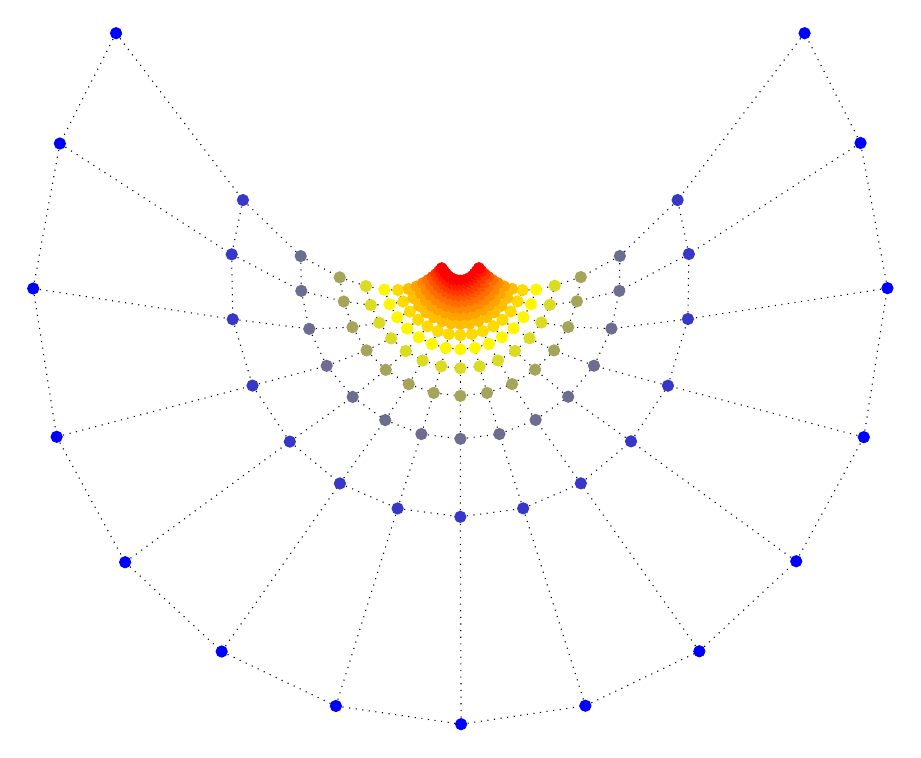 % This file was created by matlab2tikz v0.2.2.
% Copyright (c) 2008--2012, Nico Schlömer <nico.schloemer@gmail.com>
% All rights reserved.
% 
% The latest updates can be retrieved from
%   http://www.mathworks.com/matlabcentral/fileexchange/22022-matlab2tikz
% where you can also make suggestions and rate matlab2tikz.
% 
% 
% 
\begin{tikzpicture}

% Axis at [0.13 0.11 0.78 0.63]
\begin{axis}[%
view={0}{90},
width=5.167in,
height=3.455in,
scale only axis,
xmin=-5.93, xmax=5.93,
ymin=-4.619, ymax=3.311,
hide x axis,
hide y axis]
\addplot [
color=black,
dotted,
forget plot
]
coordinates{
 (-3.951,3.311)(-2.495,1.396) 
};
\addplot [
color=black,
dotted,
forget plot
]
coordinates{
 (-2.495,1.396)(-1.832,0.753) 
};
\addplot [
color=black,
dotted,
forget plot
]
coordinates{
 (-1.832,0.753)(-1.384,0.509) 
};
\addplot [
color=black,
dotted,
forget plot
]
coordinates{
 (-1.384,0.509)(-1.084,0.409) 
};
\addplot [
color=black,
dotted,
forget plot
]
coordinates{
 (-1.084,0.409)(-0.871,0.368) 
};
\addplot [
color=black,
dotted,
forget plot
]
coordinates{
 (-0.871,0.368)(-0.715,0.364) 
};
\addplot [
color=black,
dotted,
forget plot
]
coordinates{
 (-0.715,0.364)(-0.594,0.376) 
};
\addplot [
color=black,
dotted,
forget plot
]
coordinates{
 (-0.594,0.376)(-0.501,0.404) 
};
\addplot [
color=black,
dotted,
forget plot
]
coordinates{
 (-0.501,0.404)(-0.428,0.442) 
};
\addplot [
color=black,
dotted,
forget plot
]
coordinates{
 (-0.428,0.442)(-0.368,0.478) 
};
\addplot [
color=black,
dotted,
forget plot
]
coordinates{
 (-0.368,0.478)(-0.319,0.513) 
};
\addplot [
color=black,
dotted,
forget plot
]
coordinates{
 (-0.319,0.513)(-0.279,0.545) 
};
\addplot [
color=black,
dotted,
forget plot
]
coordinates{
 (-0.279,0.545)(-0.242,0.581) 
};
\addplot [
color=black,
dotted,
forget plot
]
coordinates{
 (-0.242,0.581)(-0.214,0.613) 
};
\addplot [
color=black,
dotted,
forget plot
]
coordinates{
 (-3.951,3.311)(-4.596,2.045) 
};
\addplot [
color=black,
dotted,
forget plot
]
coordinates{
 (-2.495,1.396)(-2.624,0.773) 
};
\addplot [
color=black,
dotted,
forget plot
]
coordinates{
 (-4.596,2.045)(-2.624,0.773) 
};
\addplot [
color=black,
dotted,
forget plot
]
coordinates{
 (-1.832,0.753)(-1.825,0.354) 
};
\addplot [
color=black,
dotted,
forget plot
]
coordinates{
 (-2.624,0.773)(-1.825,0.354) 
};
\addplot [
color=black,
dotted,
forget plot
]
coordinates{
 (-1.384,0.509)(-1.338,0.232) 
};
\addplot [
color=black,
dotted,
forget plot
]
coordinates{
 (-1.825,0.354)(-1.338,0.232) 
};
\addplot [
color=black,
dotted,
forget plot
]
coordinates{
 (-1.084,0.409)(-1.028,0.191) 
};
\addplot [
color=black,
dotted,
forget plot
]
coordinates{
 (-1.338,0.232)(-1.028,0.191) 
};
\addplot [
color=black,
dotted,
forget plot
]
coordinates{
 (-0.871,0.368)(-0.812,0.2) 
};
\addplot [
color=black,
dotted,
forget plot
]
coordinates{
 (-1.028,0.191)(-0.812,0.2) 
};
\addplot [
color=black,
dotted,
forget plot
]
coordinates{
 (-0.715,0.364)(-0.657,0.231) 
};
\addplot [
color=black,
dotted,
forget plot
]
coordinates{
 (-0.812,0.2)(-0.657,0.231) 
};
\addplot [
color=black,
dotted,
forget plot
]
coordinates{
 (-0.594,0.376)(-0.539,0.272) 
};
\addplot [
color=black,
dotted,
forget plot
]
coordinates{
 (-0.657,0.231)(-0.539,0.272) 
};
\addplot [
color=black,
dotted,
forget plot
]
coordinates{
 (-0.501,0.404)(-0.451,0.319) 
};
\addplot [
color=black,
dotted,
forget plot
]
coordinates{
 (-0.539,0.272)(-0.451,0.319) 
};
\addplot [
color=black,
dotted,
forget plot
]
coordinates{
 (-0.428,0.442)(-0.387,0.368) 
};
\addplot [
color=black,
dotted,
forget plot
]
coordinates{
 (-0.451,0.319)(-0.387,0.368) 
};
\addplot [
color=black,
dotted,
forget plot
]
coordinates{
 (-0.368,0.478)(-0.333,0.416) 
};
\addplot [
color=black,
dotted,
forget plot
]
coordinates{
 (-0.387,0.368)(-0.333,0.416) 
};
\addplot [
color=black,
dotted,
forget plot
]
coordinates{
 (-0.319,0.513)(-0.287,0.46) 
};
\addplot [
color=black,
dotted,
forget plot
]
coordinates{
 (-0.333,0.416)(-0.287,0.46) 
};
\addplot [
color=black,
dotted,
forget plot
]
coordinates{
 (-0.279,0.545)(-0.25,0.5) 
};
\addplot [
color=black,
dotted,
forget plot
]
coordinates{
 (-0.287,0.46)(-0.25,0.5) 
};
\addplot [
color=black,
dotted,
forget plot
]
coordinates{
 (-0.242,0.581)(-0.215,0.543) 
};
\addplot [
color=black,
dotted,
forget plot
]
coordinates{
 (-0.25,0.5)(-0.215,0.543) 
};
\addplot [
color=black,
dotted,
forget plot
]
coordinates{
 (-0.214,0.613)(-0.191,0.581) 
};
\addplot [
color=black,
dotted,
forget plot
]
coordinates{
 (-0.215,0.543)(-0.191,0.581) 
};
\addplot [
color=black,
dotted,
forget plot
]
coordinates{
 (-4.596,2.045)(-4.902,0.381) 
};
\addplot [
color=black,
dotted,
forget plot
]
coordinates{
 (-2.624,0.773)(-2.612,0.028) 
};
\addplot [
color=black,
dotted,
forget plot
]
coordinates{
 (-4.902,0.381)(-2.612,0.028) 
};
\addplot [
color=black,
dotted,
forget plot
]
coordinates{
 (-1.825,0.354)(-1.734,-0.082) 
};
\addplot [
color=black,
dotted,
forget plot
]
coordinates{
 (-2.612,0.028)(-1.734,-0.082) 
};
\addplot [
color=black,
dotted,
forget plot
]
coordinates{
 (-1.338,0.232)(-1.238,-0.063) 
};
\addplot [
color=black,
dotted,
forget plot
]
coordinates{
 (-1.734,-0.082)(-1.238,-0.063) 
};
\addplot [
color=black,
dotted,
forget plot
]
coordinates{
 (-1.028,0.191)(-0.93,-0.012) 
};
\addplot [
color=black,
dotted,
forget plot
]
coordinates{
 (-1.238,-0.063)(-0.93,-0.012) 
};
\addplot [
color=black,
dotted,
forget plot
]
coordinates{
 (-0.812,0.2)(-0.724,0.051) 
};
\addplot [
color=black,
dotted,
forget plot
]
coordinates{
 (-0.93,-0.012)(-0.724,0.051) 
};
\addplot [
color=black,
dotted,
forget plot
]
coordinates{
 (-0.657,0.231)(-0.579,0.116) 
};
\addplot [
color=black,
dotted,
forget plot
]
coordinates{
 (-0.724,0.051)(-0.579,0.116) 
};
\addplot [
color=black,
dotted,
forget plot
]
coordinates{
 (-0.539,0.272)(-0.471,0.182) 
};
\addplot [
color=black,
dotted,
forget plot
]
coordinates{
 (-0.579,0.116)(-0.471,0.182) 
};
\addplot [
color=black,
dotted,
forget plot
]
coordinates{
 (-0.451,0.319)(-0.393,0.245) 
};
\addplot [
color=black,
dotted,
forget plot
]
coordinates{
 (-0.471,0.182)(-0.393,0.245) 
};
\addplot [
color=black,
dotted,
forget plot
]
coordinates{
 (-0.387,0.368)(-0.337,0.305) 
};
\addplot [
color=black,
dotted,
forget plot
]
coordinates{
 (-0.393,0.245)(-0.337,0.305) 
};
\addplot [
color=black,
dotted,
forget plot
]
coordinates{
 (-0.333,0.416)(-0.288,0.361) 
};
\addplot [
color=black,
dotted,
forget plot
]
coordinates{
 (-0.337,0.305)(-0.288,0.361) 
};
\addplot [
color=black,
dotted,
forget plot
]
coordinates{
 (-0.287,0.46)(-0.248,0.414) 
};
\addplot [
color=black,
dotted,
forget plot
]
coordinates{
 (-0.288,0.361)(-0.248,0.414) 
};
\addplot [
color=black,
dotted,
forget plot
]
coordinates{
 (-0.25,0.5)(-0.218,0.458) 
};
\addplot [
color=black,
dotted,
forget plot
]
coordinates{
 (-0.248,0.414)(-0.218,0.458) 
};
\addplot [
color=black,
dotted,
forget plot
]
coordinates{
 (-0.215,0.543)(-0.188,0.507) 
};
\addplot [
color=black,
dotted,
forget plot
]
coordinates{
 (-0.218,0.458)(-0.188,0.507) 
};
\addplot [
color=black,
dotted,
forget plot
]
coordinates{
 (-0.191,0.581)(-0.167,0.55) 
};
\addplot [
color=black,
dotted,
forget plot
]
coordinates{
 (-0.188,0.507)(-0.167,0.55) 
};
\addplot [
color=black,
dotted,
forget plot
]
coordinates{
 (-4.902,0.381)(-4.633,-1.321) 
};
\addplot [
color=black,
dotted,
forget plot
]
coordinates{
 (-2.612,0.028)(-2.385,-0.733) 
};
\addplot [
color=black,
dotted,
forget plot
]
coordinates{
 (-4.633,-1.321)(-2.385,-0.733) 
};
\addplot [
color=black,
dotted,
forget plot
]
coordinates{
 (-1.734,-0.082)(-1.534,-0.506) 
};
\addplot [
color=black,
dotted,
forget plot
]
coordinates{
 (-2.385,-0.733)(-1.534,-0.506) 
};
\addplot [
color=black,
dotted,
forget plot
]
coordinates{
 (-1.238,-0.063)(-1.076,-0.329) 
};
\addplot [
color=black,
dotted,
forget plot
]
coordinates{
 (-1.534,-0.506)(-1.076,-0.329) 
};
\addplot [
color=black,
dotted,
forget plot
]
coordinates{
 (-0.93,-0.012)(-0.794,-0.191) 
};
\addplot [
color=black,
dotted,
forget plot
]
coordinates{
 (-1.076,-0.329)(-0.794,-0.191) 
};
\addplot [
color=black,
dotted,
forget plot
]
coordinates{
 (-0.724,0.051)(-0.611,-0.078) 
};
\addplot [
color=black,
dotted,
forget plot
]
coordinates{
 (-0.794,-0.191)(-0.611,-0.078) 
};
\addplot [
color=black,
dotted,
forget plot
]
coordinates{
 (-0.579,0.116)(-0.484,0.023) 
};
\addplot [
color=black,
dotted,
forget plot
]
coordinates{
 (-0.611,-0.078)(-0.484,0.023) 
};
\addplot [
color=black,
dotted,
forget plot
]
coordinates{
 (-0.471,0.182)(-0.392,0.109) 
};
\addplot [
color=black,
dotted,
forget plot
]
coordinates{
 (-0.484,0.023)(-0.392,0.109) 
};
\addplot [
color=black,
dotted,
forget plot
]
coordinates{
 (-0.393,0.245)(-0.326,0.185) 
};
\addplot [
color=black,
dotted,
forget plot
]
coordinates{
 (-0.392,0.109)(-0.326,0.185) 
};
\addplot [
color=black,
dotted,
forget plot
]
coordinates{
 (-0.337,0.305)(-0.277,0.252) 
};
\addplot [
color=black,
dotted,
forget plot
]
coordinates{
 (-0.326,0.185)(-0.277,0.252) 
};
\addplot [
color=black,
dotted,
forget plot
]
coordinates{
 (-0.288,0.361)(-0.239,0.314) 
};
\addplot [
color=black,
dotted,
forget plot
]
coordinates{
 (-0.277,0.252)(-0.239,0.314) 
};
\addplot [
color=black,
dotted,
forget plot
]
coordinates{
 (-0.248,0.414)(-0.207,0.373) 
};
\addplot [
color=black,
dotted,
forget plot
]
coordinates{
 (-0.239,0.314)(-0.207,0.373) 
};
\addplot [
color=black,
dotted,
forget plot
]
coordinates{
 (-0.218,0.458)(-0.181,0.421) 
};
\addplot [
color=black,
dotted,
forget plot
]
coordinates{
 (-0.207,0.373)(-0.181,0.421) 
};
\addplot [
color=black,
dotted,
forget plot
]
coordinates{
 (-0.188,0.507)(-0.157,0.477) 
};
\addplot [
color=black,
dotted,
forget plot
]
coordinates{
 (-0.181,0.421)(-0.157,0.477) 
};
\addplot [
color=black,
dotted,
forget plot
]
coordinates{
 (-0.167,0.55)(-0.139,0.522) 
};
\addplot [
color=black,
dotted,
forget plot
]
coordinates{
 (-0.157,0.477)(-0.139,0.522) 
};
\addplot [
color=black,
dotted,
forget plot
]
coordinates{
 (-4.633,-1.321)(-3.847,-2.76) 
};
\addplot [
color=black,
dotted,
forget plot
]
coordinates{
 (-2.385,-0.733)(-1.957,-1.376) 
};
\addplot [
color=black,
dotted,
forget plot
]
coordinates{
 (-3.847,-2.76)(-1.957,-1.376) 
};
\addplot [
color=black,
dotted,
forget plot
]
coordinates{
 (-1.534,-0.506)(-1.236,-0.863) 
};
\addplot [
color=black,
dotted,
forget plot
]
coordinates{
 (-1.957,-1.376)(-1.236,-0.863) 
};
\addplot [
color=black,
dotted,
forget plot
]
coordinates{
 (-1.076,-0.329)(-0.856,-0.552) 
};
\addplot [
color=black,
dotted,
forget plot
]
coordinates{
 (-1.236,-0.863)(-0.856,-0.552) 
};
\addplot [
color=black,
dotted,
forget plot
]
coordinates{
 (-0.794,-0.191)(-0.626,-0.337) 
};
\addplot [
color=black,
dotted,
forget plot
]
coordinates{
 (-0.856,-0.552)(-0.626,-0.337) 
};
\addplot [
color=black,
dotted,
forget plot
]
coordinates{
 (-0.611,-0.078)(-0.477,-0.179) 
};
\addplot [
color=black,
dotted,
forget plot
]
coordinates{
 (-0.626,-0.337)(-0.477,-0.179) 
};
\addplot [
color=black,
dotted,
forget plot
]
coordinates{
 (-0.484,0.023)(-0.376,-0.053) 
};
\addplot [
color=black,
dotted,
forget plot
]
coordinates{
 (-0.477,-0.179)(-0.376,-0.053) 
};
\addplot [
color=black,
dotted,
forget plot
]
coordinates{
 (-0.392,0.109)(-0.303,0.052) 
};
\addplot [
color=black,
dotted,
forget plot
]
coordinates{
 (-0.376,-0.053)(-0.303,0.052) 
};
\addplot [
color=black,
dotted,
forget plot
]
coordinates{
 (-0.326,0.185)(-0.252,0.137) 
};
\addplot [
color=black,
dotted,
forget plot
]
coordinates{
 (-0.303,0.052)(-0.252,0.137) 
};
\addplot [
color=black,
dotted,
forget plot
]
coordinates{
 (-0.277,0.252)(-0.214,0.21) 
};
\addplot [
color=black,
dotted,
forget plot
]
coordinates{
 (-0.252,0.137)(-0.214,0.21) 
};
\addplot [
color=black,
dotted,
forget plot
]
coordinates{
 (-0.239,0.314)(-0.184,0.278) 
};
\addplot [
color=black,
dotted,
forget plot
]
coordinates{
 (-0.214,0.21)(-0.184,0.278) 
};
\addplot [
color=black,
dotted,
forget plot
]
coordinates{
 (-0.207,0.373)(-0.16,0.34) 
};
\addplot [
color=black,
dotted,
forget plot
]
coordinates{
 (-0.184,0.278)(-0.16,0.34) 
};
\addplot [
color=black,
dotted,
forget plot
]
coordinates{
 (-0.181,0.421)(-0.14,0.392) 
};
\addplot [
color=black,
dotted,
forget plot
]
coordinates{
 (-0.16,0.34)(-0.14,0.392) 
};
\addplot [
color=black,
dotted,
forget plot
]
coordinates{
 (-0.157,0.477)(-0.122,0.45) 
};
\addplot [
color=black,
dotted,
forget plot
]
coordinates{
 (-0.14,0.392)(-0.122,0.45) 
};
\addplot [
color=black,
dotted,
forget plot
]
coordinates{
 (-0.139,0.522)(-0.108,0.5) 
};
\addplot [
color=black,
dotted,
forget plot
]
coordinates{
 (-0.122,0.45)(-0.108,0.5) 
};
\addplot [
color=black,
dotted,
forget plot
]
coordinates{
 (-3.847,-2.76)(-2.739,-3.785) 
};
\addplot [
color=black,
dotted,
forget plot
]
coordinates{
 (-1.957,-1.376)(-1.382,-1.856) 
};
\addplot [
color=black,
dotted,
forget plot
]
coordinates{
 (-2.739,-3.785)(-1.382,-1.856) 
};
\addplot [
color=black,
dotted,
forget plot
]
coordinates{
 (-1.236,-0.863)(-0.862,-1.129) 
};
\addplot [
color=black,
dotted,
forget plot
]
coordinates{
 (-1.382,-1.856)(-0.862,-1.129) 
};
\addplot [
color=black,
dotted,
forget plot
]
coordinates{
 (-0.856,-0.552)(-0.592,-0.717) 
};
\addplot [
color=black,
dotted,
forget plot
]
coordinates{
 (-0.862,-1.129)(-0.592,-0.717) 
};
\addplot [
color=black,
dotted,
forget plot
]
coordinates{
 (-0.626,-0.337)(-0.433,-0.446) 
};
\addplot [
color=black,
dotted,
forget plot
]
coordinates{
 (-0.592,-0.717)(-0.433,-0.446) 
};
\addplot [
color=black,
dotted,
forget plot
]
coordinates{
 (-0.477,-0.179)(-0.327,-0.255) 
};
\addplot [
color=black,
dotted,
forget plot
]
coordinates{
 (-0.433,-0.446)(-0.327,-0.255) 
};
\addplot [
color=black,
dotted,
forget plot
]
coordinates{
 (-0.376,-0.053)(-0.257,-0.108) 
};
\addplot [
color=black,
dotted,
forget plot
]
coordinates{
 (-0.327,-0.255)(-0.257,-0.108) 
};
\addplot [
color=black,
dotted,
forget plot
]
coordinates{
 (-0.303,0.052)(-0.207,0.008) 
};
\addplot [
color=black,
dotted,
forget plot
]
coordinates{
 (-0.257,-0.108)(-0.207,0.008) 
};
\addplot [
color=black,
dotted,
forget plot
]
coordinates{
 (-0.252,0.137)(-0.172,0.103) 
};
\addplot [
color=black,
dotted,
forget plot
]
coordinates{
 (-0.207,0.008)(-0.172,0.103) 
};
\addplot [
color=black,
dotted,
forget plot
]
coordinates{
 (-0.214,0.21)(-0.147,0.18) 
};
\addplot [
color=black,
dotted,
forget plot
]
coordinates{
 (-0.172,0.103)(-0.147,0.18) 
};
\addplot [
color=black,
dotted,
forget plot
]
coordinates{
 (-0.184,0.278)(-0.125,0.252) 
};
\addplot [
color=black,
dotted,
forget plot
]
coordinates{
 (-0.147,0.18)(-0.125,0.252) 
};
\addplot [
color=black,
dotted,
forget plot
]
coordinates{
 (-0.16,0.34)(-0.11,0.316) 
};
\addplot [
color=black,
dotted,
forget plot
]
coordinates{
 (-0.125,0.252)(-0.11,0.316) 
};
\addplot [
color=black,
dotted,
forget plot
]
coordinates{
 (-0.14,0.392)(-0.096,0.371) 
};
\addplot [
color=black,
dotted,
forget plot
]
coordinates{
 (-0.11,0.316)(-0.096,0.371) 
};
\addplot [
color=black,
dotted,
forget plot
]
coordinates{
 (-0.122,0.45)(-0.084,0.431) 
};
\addplot [
color=black,
dotted,
forget plot
]
coordinates{
 (-0.096,0.371)(-0.084,0.431) 
};
\addplot [
color=black,
dotted,
forget plot
]
coordinates{
 (-0.108,0.5)(-0.073,0.483) 
};
\addplot [
color=black,
dotted,
forget plot
]
coordinates{
 (-0.084,0.431)(-0.073,0.483) 
};
\addplot [
color=black,
dotted,
forget plot
]
coordinates{
 (-2.739,-3.785)(-1.428,-4.41) 
};
\addplot [
color=black,
dotted,
forget plot
]
coordinates{
 (-1.382,-1.856)(-0.72,-2.143) 
};
\addplot [
color=black,
dotted,
forget plot
]
coordinates{
 (-1.428,-4.41)(-0.72,-2.143) 
};
\addplot [
color=black,
dotted,
forget plot
]
coordinates{
 (-0.862,-1.129)(-0.447,-1.289) 
};
\addplot [
color=black,
dotted,
forget plot
]
coordinates{
 (-0.72,-2.143)(-0.447,-1.289) 
};
\addplot [
color=black,
dotted,
forget plot
]
coordinates{
 (-0.592,-0.717)(-0.305,-0.817) 
};
\addplot [
color=black,
dotted,
forget plot
]
coordinates{
 (-0.447,-1.289)(-0.305,-0.817) 
};
\addplot [
color=black,
dotted,
forget plot
]
coordinates{
 (-0.433,-0.446)(-0.22,-0.512) 
};
\addplot [
color=black,
dotted,
forget plot
]
coordinates{
 (-0.305,-0.817)(-0.22,-0.512) 
};
\addplot [
color=black,
dotted,
forget plot
]
coordinates{
 (-0.327,-0.255)(-0.167,-0.301) 
};
\addplot [
color=black,
dotted,
forget plot
]
coordinates{
 (-0.22,-0.512)(-0.167,-0.301) 
};
\addplot [
color=black,
dotted,
forget plot
]
coordinates{
 (-0.257,-0.108)(-0.132,-0.142) 
};
\addplot [
color=black,
dotted,
forget plot
]
coordinates{
 (-0.167,-0.301)(-0.132,-0.142) 
};
\addplot [
color=black,
dotted,
forget plot
]
coordinates{
 (-0.207,0.008)(-0.105,-0.018) 
};
\addplot [
color=black,
dotted,
forget plot
]
coordinates{
 (-0.132,-0.142)(-0.105,-0.018) 
};
\addplot [
color=black,
dotted,
forget plot
]
coordinates{
 (-0.172,0.103)(-0.087,0.081) 
};
\addplot [
color=black,
dotted,
forget plot
]
coordinates{
 (-0.105,-0.018)(-0.087,0.081) 
};
\addplot [
color=black,
dotted,
forget plot
]
coordinates{
 (-0.147,0.18)(-0.075,0.162) 
};
\addplot [
color=black,
dotted,
forget plot
]
coordinates{
 (-0.087,0.081)(-0.075,0.162) 
};
\addplot [
color=black,
dotted,
forget plot
]
coordinates{
 (-0.125,0.252)(-0.064,0.237) 
};
\addplot [
color=black,
dotted,
forget plot
]
coordinates{
 (-0.075,0.162)(-0.064,0.237) 
};
\addplot [
color=black,
dotted,
forget plot
]
coordinates{
 (-0.11,0.316)(-0.055,0.302) 
};
\addplot [
color=black,
dotted,
forget plot
]
coordinates{
 (-0.064,0.237)(-0.055,0.302) 
};
\addplot [
color=black,
dotted,
forget plot
]
coordinates{
 (-0.096,0.371)(-0.048,0.358) 
};
\addplot [
color=black,
dotted,
forget plot
]
coordinates{
 (-0.055,0.302)(-0.048,0.358) 
};
\addplot [
color=black,
dotted,
forget plot
]
coordinates{
 (-0.084,0.431)(-0.043,0.419) 
};
\addplot [
color=black,
dotted,
forget plot
]
coordinates{
 (-0.048,0.358)(-0.043,0.419) 
};
\addplot [
color=black,
dotted,
forget plot
]
coordinates{
 (-0.073,0.483)(-0.039,0.474) 
};
\addplot [
color=black,
dotted,
forget plot
]
coordinates{
 (-0.043,0.419)(-0.039,0.474) 
};
\addplot [
color=black,
dotted,
forget plot
]
coordinates{
 (-1.428,-4.41)(0.009,-4.619) 
};
\addplot [
color=black,
dotted,
forget plot
]
coordinates{
 (-0.72,-2.143)(0.0,-2.239) 
};
\addplot [
color=black,
dotted,
forget plot
]
coordinates{
 (0.009,-4.619)(0.0,-2.239) 
};
\addplot [
color=black,
dotted,
forget plot
]
coordinates{
 (-0.447,-1.289)(0.001,-1.344) 
};
\addplot [
color=black,
dotted,
forget plot
]
coordinates{
 (0.0,-2.239)(0.001,-1.344) 
};
\addplot [
color=black,
dotted,
forget plot
]
coordinates{
 (-0.305,-0.817)(0.0,-0.851) 
};
\addplot [
color=black,
dotted,
forget plot
]
coordinates{
 (0.001,-1.344)(0.0,-0.851) 
};
\addplot [
color=black,
dotted,
forget plot
]
coordinates{
 (-0.22,-0.512)(0.0,-0.534) 
};
\addplot [
color=black,
dotted,
forget plot
]
coordinates{
 (0.0,-0.851)(0.0,-0.534) 
};
\addplot [
color=black,
dotted,
forget plot
]
coordinates{
 (-0.167,-0.301)(-0.0,-0.317) 
};
\addplot [
color=black,
dotted,
forget plot
]
coordinates{
 (0.0,-0.534)(-0.0,-0.317) 
};
\addplot [
color=black,
dotted,
forget plot
]
coordinates{
 (-0.132,-0.142)(6.963e-05,-0.154) 
};
\addplot [
color=black,
dotted,
forget plot
]
coordinates{
 (-0.0,-0.317)(6.963e-05,-0.154) 
};
\addplot [
color=black,
dotted,
forget plot
]
coordinates{
 (-0.105,-0.018)(-1.193e-05,-0.026) 
};
\addplot [
color=black,
dotted,
forget plot
]
coordinates{
 (6.963e-05,-0.154)(-1.193e-05,-0.026) 
};
\addplot [
color=black,
dotted,
forget plot
]
coordinates{
 (-0.087,0.081)(6.655e-05,0.075) 
};
\addplot [
color=black,
dotted,
forget plot
]
coordinates{
 (-1.193e-05,-0.026)(6.655e-05,0.075) 
};
\addplot [
color=black,
dotted,
forget plot
]
coordinates{
 (-0.075,0.162)(4.357e-05,0.156) 
};
\addplot [
color=black,
dotted,
forget plot
]
coordinates{
 (6.655e-05,0.075)(4.357e-05,0.156) 
};
\addplot [
color=black,
dotted,
forget plot
]
coordinates{
 (-0.064,0.237)(-0.0,0.231) 
};
\addplot [
color=black,
dotted,
forget plot
]
coordinates{
 (4.357e-05,0.156)(-0.0,0.231) 
};
\addplot [
color=black,
dotted,
forget plot
]
coordinates{
 (-0.055,0.302)(-0.0,0.297) 
};
\addplot [
color=black,
dotted,
forget plot
]
coordinates{
 (-0.0,0.231)(-0.0,0.297) 
};
\addplot [
color=black,
dotted,
forget plot
]
coordinates{
 (-0.048,0.358)(-0.0,0.354) 
};
\addplot [
color=black,
dotted,
forget plot
]
coordinates{
 (-0.0,0.297)(-0.0,0.354) 
};
\addplot [
color=black,
dotted,
forget plot
]
coordinates{
 (-0.043,0.419)(-0.0,0.415) 
};
\addplot [
color=black,
dotted,
forget plot
]
coordinates{
 (-0.0,0.354)(-0.0,0.415) 
};
\addplot [
color=black,
dotted,
forget plot
]
coordinates{
 (-0.039,0.474)(-0.001,0.471) 
};
\addplot [
color=black,
dotted,
forget plot
]
coordinates{
 (-0.0,0.415)(-0.001,0.471) 
};
\addplot [
color=black,
dotted,
forget plot
]
coordinates{
 (0.009,-4.619)(1.435,-4.407) 
};
\addplot [
color=black,
dotted,
forget plot
]
coordinates{
 (0.0,-2.239)(0.721,-2.142) 
};
\addplot [
color=black,
dotted,
forget plot
]
coordinates{
 (1.435,-4.407)(0.721,-2.142) 
};
\addplot [
color=black,
dotted,
forget plot
]
coordinates{
 (0.001,-1.344)(0.448,-1.289) 
};
\addplot [
color=black,
dotted,
forget plot
]
coordinates{
 (0.721,-2.142)(0.448,-1.289) 
};
\addplot [
color=black,
dotted,
forget plot
]
coordinates{
 (0.0,-0.851)(0.307,-0.817) 
};
\addplot [
color=black,
dotted,
forget plot
]
coordinates{
 (0.448,-1.289)(0.307,-0.817) 
};
\addplot [
color=black,
dotted,
forget plot
]
coordinates{
 (0.0,-0.534)(0.22,-0.512) 
};
\addplot [
color=black,
dotted,
forget plot
]
coordinates{
 (0.307,-0.817)(0.22,-0.512) 
};
\addplot [
color=black,
dotted,
forget plot
]
coordinates{
 (-0.0,-0.317)(0.167,-0.3) 
};
\addplot [
color=black,
dotted,
forget plot
]
coordinates{
 (0.22,-0.512)(0.167,-0.3) 
};
\addplot [
color=black,
dotted,
forget plot
]
coordinates{
 (6.963e-05,-0.154)(0.132,-0.142) 
};
\addplot [
color=black,
dotted,
forget plot
]
coordinates{
 (0.167,-0.3)(0.132,-0.142) 
};
\addplot [
color=black,
dotted,
forget plot
]
coordinates{
 (-1.193e-05,-0.026)(0.105,-0.018) 
};
\addplot [
color=black,
dotted,
forget plot
]
coordinates{
 (0.132,-0.142)(0.105,-0.018) 
};
\addplot [
color=black,
dotted,
forget plot
]
coordinates{
 (6.655e-05,0.075)(0.089,0.081) 
};
\addplot [
color=black,
dotted,
forget plot
]
coordinates{
 (0.105,-0.018)(0.089,0.081) 
};
\addplot [
color=black,
dotted,
forget plot
]
coordinates{
 (4.357e-05,0.156)(0.075,0.162) 
};
\addplot [
color=black,
dotted,
forget plot
]
coordinates{
 (0.089,0.081)(0.075,0.162) 
};
\addplot [
color=black,
dotted,
forget plot
]
coordinates{
 (-0.0,0.231)(0.064,0.237) 
};
\addplot [
color=black,
dotted,
forget plot
]
coordinates{
 (0.075,0.162)(0.064,0.237) 
};
\addplot [
color=black,
dotted,
forget plot
]
coordinates{
 (-0.0,0.297)(0.055,0.302) 
};
\addplot [
color=black,
dotted,
forget plot
]
coordinates{
 (0.064,0.237)(0.055,0.302) 
};
\addplot [
color=black,
dotted,
forget plot
]
coordinates{
 (-0.0,0.354)(0.047,0.358) 
};
\addplot [
color=black,
dotted,
forget plot
]
coordinates{
 (0.055,0.302)(0.047,0.358) 
};
\addplot [
color=black,
dotted,
forget plot
]
coordinates{
 (-0.0,0.415)(0.042,0.419) 
};
\addplot [
color=black,
dotted,
forget plot
]
coordinates{
 (0.047,0.358)(0.042,0.419) 
};
\addplot [
color=black,
dotted,
forget plot
]
coordinates{
 (-0.001,0.471)(0.038,0.474) 
};
\addplot [
color=black,
dotted,
forget plot
]
coordinates{
 (0.042,0.419)(0.038,0.474) 
};
\addplot [
color=black,
dotted,
forget plot
]
coordinates{
 (1.435,-4.407)(2.743,-3.782) 
};
\addplot [
color=black,
dotted,
forget plot
]
coordinates{
 (0.721,-2.142)(1.383,-1.855) 
};
\addplot [
color=black,
dotted,
forget plot
]
coordinates{
 (2.743,-3.782)(1.383,-1.855) 
};
\addplot [
color=black,
dotted,
forget plot
]
coordinates{
 (0.448,-1.289)(0.864,-1.127) 
};
\addplot [
color=black,
dotted,
forget plot
]
coordinates{
 (1.383,-1.855)(0.864,-1.127) 
};
\addplot [
color=black,
dotted,
forget plot
]
coordinates{
 (0.307,-0.817)(0.594,-0.716) 
};
\addplot [
color=black,
dotted,
forget plot
]
coordinates{
 (0.864,-1.127)(0.594,-0.716) 
};
\addplot [
color=black,
dotted,
forget plot
]
coordinates{
 (0.22,-0.512)(0.433,-0.445) 
};
\addplot [
color=black,
dotted,
forget plot
]
coordinates{
 (0.594,-0.716)(0.433,-0.445) 
};
\addplot [
color=black,
dotted,
forget plot
]
coordinates{
 (0.167,-0.3)(0.327,-0.255) 
};
\addplot [
color=black,
dotted,
forget plot
]
coordinates{
 (0.433,-0.445)(0.327,-0.255) 
};
\addplot [
color=black,
dotted,
forget plot
]
coordinates{
 (0.132,-0.142)(0.257,-0.108) 
};
\addplot [
color=black,
dotted,
forget plot
]
coordinates{
 (0.327,-0.255)(0.257,-0.108) 
};
\addplot [
color=black,
dotted,
forget plot
]
coordinates{
 (0.105,-0.018)(0.208,0.009) 
};
\addplot [
color=black,
dotted,
forget plot
]
coordinates{
 (0.257,-0.108)(0.208,0.009) 
};
\addplot [
color=black,
dotted,
forget plot
]
coordinates{
 (0.089,0.081)(0.172,0.103) 
};
\addplot [
color=black,
dotted,
forget plot
]
coordinates{
 (0.208,0.009)(0.172,0.103) 
};
\addplot [
color=black,
dotted,
forget plot
]
coordinates{
 (0.075,0.162)(0.146,0.18) 
};
\addplot [
color=black,
dotted,
forget plot
]
coordinates{
 (0.172,0.103)(0.146,0.18) 
};
\addplot [
color=black,
dotted,
forget plot
]
coordinates{
 (0.064,0.237)(0.125,0.252) 
};
\addplot [
color=black,
dotted,
forget plot
]
coordinates{
 (0.146,0.18)(0.125,0.252) 
};
\addplot [
color=black,
dotted,
forget plot
]
coordinates{
 (0.055,0.302)(0.109,0.317) 
};
\addplot [
color=black,
dotted,
forget plot
]
coordinates{
 (0.125,0.252)(0.109,0.317) 
};
\addplot [
color=black,
dotted,
forget plot
]
coordinates{
 (0.047,0.358)(0.095,0.371) 
};
\addplot [
color=black,
dotted,
forget plot
]
coordinates{
 (0.109,0.317)(0.095,0.371) 
};
\addplot [
color=black,
dotted,
forget plot
]
coordinates{
 (0.042,0.419)(0.083,0.431) 
};
\addplot [
color=black,
dotted,
forget plot
]
coordinates{
 (0.095,0.371)(0.083,0.431) 
};
\addplot [
color=black,
dotted,
forget plot
]
coordinates{
 (0.038,0.474)(0.072,0.483) 
};
\addplot [
color=black,
dotted,
forget plot
]
coordinates{
 (0.083,0.431)(0.072,0.483) 
};
\addplot [
color=black,
dotted,
forget plot
]
coordinates{
 (2.743,-3.782)(3.855,-2.749) 
};
\addplot [
color=black,
dotted,
forget plot
]
coordinates{
 (1.383,-1.855)(1.959,-1.373) 
};
\addplot [
color=black,
dotted,
forget plot
]
coordinates{
 (3.855,-2.749)(1.959,-1.373) 
};
\addplot [
color=black,
dotted,
forget plot
]
coordinates{
 (0.864,-1.127)(1.238,-0.861) 
};
\addplot [
color=black,
dotted,
forget plot
]
coordinates{
 (1.959,-1.373)(1.238,-0.861) 
};
\addplot [
color=black,
dotted,
forget plot
]
coordinates{
 (0.594,-0.716)(0.858,-0.55) 
};
\addplot [
color=black,
dotted,
forget plot
]
coordinates{
 (1.238,-0.861)(0.858,-0.55) 
};
\addplot [
color=black,
dotted,
forget plot
]
coordinates{
 (0.433,-0.445)(0.627,-0.336) 
};
\addplot [
color=black,
dotted,
forget plot
]
coordinates{
 (0.858,-0.55)(0.627,-0.336) 
};
\addplot [
color=black,
dotted,
forget plot
]
coordinates{
 (0.327,-0.255)(0.477,-0.178) 
};
\addplot [
color=black,
dotted,
forget plot
]
coordinates{
 (0.627,-0.336)(0.477,-0.178) 
};
\addplot [
color=black,
dotted,
forget plot
]
coordinates{
 (0.257,-0.108)(0.379,-0.052) 
};
\addplot [
color=black,
dotted,
forget plot
]
coordinates{
 (0.477,-0.178)(0.379,-0.052) 
};
\addplot [
color=black,
dotted,
forget plot
]
coordinates{
 (0.208,0.009)(0.303,0.053) 
};
\addplot [
color=black,
dotted,
forget plot
]
coordinates{
 (0.379,-0.052)(0.303,0.053) 
};
\addplot [
color=black,
dotted,
forget plot
]
coordinates{
 (0.172,0.103)(0.252,0.138) 
};
\addplot [
color=black,
dotted,
forget plot
]
coordinates{
 (0.303,0.053)(0.252,0.138) 
};
\addplot [
color=black,
dotted,
forget plot
]
coordinates{
 (0.146,0.18)(0.214,0.21) 
};
\addplot [
color=black,
dotted,
forget plot
]
coordinates{
 (0.252,0.138)(0.214,0.21) 
};
\addplot [
color=black,
dotted,
forget plot
]
coordinates{
 (0.125,0.252)(0.183,0.278) 
};
\addplot [
color=black,
dotted,
forget plot
]
coordinates{
 (0.214,0.21)(0.183,0.278) 
};
\addplot [
color=black,
dotted,
forget plot
]
coordinates{
 (0.109,0.317)(0.16,0.34) 
};
\addplot [
color=black,
dotted,
forget plot
]
coordinates{
 (0.183,0.278)(0.16,0.34) 
};
\addplot [
color=black,
dotted,
forget plot
]
coordinates{
 (0.095,0.371)(0.139,0.393) 
};
\addplot [
color=black,
dotted,
forget plot
]
coordinates{
 (0.16,0.34)(0.139,0.393) 
};
\addplot [
color=black,
dotted,
forget plot
]
coordinates{
 (0.083,0.431)(0.121,0.451) 
};
\addplot [
color=black,
dotted,
forget plot
]
coordinates{
 (0.139,0.393)(0.121,0.451) 
};
\addplot [
color=black,
dotted,
forget plot
]
coordinates{
 (0.072,0.483)(0.107,0.5) 
};
\addplot [
color=black,
dotted,
forget plot
]
coordinates{
 (0.121,0.451)(0.107,0.5) 
};
\addplot [
color=black,
dotted,
forget plot
]
coordinates{
 (3.855,-2.749)(4.631,-1.325) 
};
\addplot [
color=black,
dotted,
forget plot
]
coordinates{
 (1.959,-1.373)(2.383,-0.734) 
};
\addplot [
color=black,
dotted,
forget plot
]
coordinates{
 (4.631,-1.325)(2.383,-0.734) 
};
\addplot [
color=black,
dotted,
forget plot
]
coordinates{
 (1.238,-0.861)(1.534,-0.505) 
};
\addplot [
color=black,
dotted,
forget plot
]
coordinates{
 (2.383,-0.734)(1.534,-0.505) 
};
\addplot [
color=black,
dotted,
forget plot
]
coordinates{
 (0.858,-0.55)(1.076,-0.329) 
};
\addplot [
color=black,
dotted,
forget plot
]
coordinates{
 (1.534,-0.505)(1.076,-0.329) 
};
\addplot [
color=black,
dotted,
forget plot
]
coordinates{
 (0.627,-0.336)(0.794,-0.19) 
};
\addplot [
color=black,
dotted,
forget plot
]
coordinates{
 (1.076,-0.329)(0.794,-0.19) 
};
\addplot [
color=black,
dotted,
forget plot
]
coordinates{
 (0.477,-0.178)(0.611,-0.076) 
};
\addplot [
color=black,
dotted,
forget plot
]
coordinates{
 (0.794,-0.19)(0.611,-0.076) 
};
\addplot [
color=black,
dotted,
forget plot
]
coordinates{
 (0.379,-0.052)(0.484,0.022) 
};
\addplot [
color=black,
dotted,
forget plot
]
coordinates{
 (0.611,-0.076)(0.484,0.022) 
};
\addplot [
color=black,
dotted,
forget plot
]
coordinates{
 (0.303,0.053)(0.392,0.109) 
};
\addplot [
color=black,
dotted,
forget plot
]
coordinates{
 (0.484,0.022)(0.392,0.109) 
};
\addplot [
color=black,
dotted,
forget plot
]
coordinates{
 (0.252,0.138)(0.325,0.187) 
};
\addplot [
color=black,
dotted,
forget plot
]
coordinates{
 (0.392,0.109)(0.325,0.187) 
};
\addplot [
color=black,
dotted,
forget plot
]
coordinates{
 (0.214,0.21)(0.277,0.253) 
};
\addplot [
color=black,
dotted,
forget plot
]
coordinates{
 (0.325,0.187)(0.277,0.253) 
};
\addplot [
color=black,
dotted,
forget plot
]
coordinates{
 (0.183,0.278)(0.238,0.315) 
};
\addplot [
color=black,
dotted,
forget plot
]
coordinates{
 (0.277,0.253)(0.238,0.315) 
};
\addplot [
color=black,
dotted,
forget plot
]
coordinates{
 (0.16,0.34)(0.206,0.374) 
};
\addplot [
color=black,
dotted,
forget plot
]
coordinates{
 (0.238,0.315)(0.206,0.374) 
};
\addplot [
color=black,
dotted,
forget plot
]
coordinates{
 (0.139,0.393)(0.18,0.421) 
};
\addplot [
color=black,
dotted,
forget plot
]
coordinates{
 (0.206,0.374)(0.18,0.421) 
};
\addplot [
color=black,
dotted,
forget plot
]
coordinates{
 (0.121,0.451)(0.156,0.477) 
};
\addplot [
color=black,
dotted,
forget plot
]
coordinates{
 (0.18,0.421)(0.156,0.477) 
};
\addplot [
color=black,
dotted,
forget plot
]
coordinates{
 (0.107,0.5)(0.138,0.522) 
};
\addplot [
color=black,
dotted,
forget plot
]
coordinates{
 (0.156,0.477)(0.138,0.522) 
};
\addplot [
color=black,
dotted,
forget plot
]
coordinates{
 (4.631,-1.325)(4.902,0.385) 
};
\addplot [
color=black,
dotted,
forget plot
]
coordinates{
 (2.383,-0.734)(2.612,0.031) 
};
\addplot [
color=black,
dotted,
forget plot
]
coordinates{
 (4.902,0.385)(2.612,0.031) 
};
\addplot [
color=black,
dotted,
forget plot
]
coordinates{
 (1.534,-0.505)(1.734,-0.079) 
};
\addplot [
color=black,
dotted,
forget plot
]
coordinates{
 (2.612,0.031)(1.734,-0.079) 
};
\addplot [
color=black,
dotted,
forget plot
]
coordinates{
 (1.076,-0.329)(1.238,-0.061) 
};
\addplot [
color=black,
dotted,
forget plot
]
coordinates{
 (1.734,-0.079)(1.238,-0.061) 
};
\addplot [
color=black,
dotted,
forget plot
]
coordinates{
 (0.794,-0.19)(0.93,-0.009) 
};
\addplot [
color=black,
dotted,
forget plot
]
coordinates{
 (1.238,-0.061)(0.93,-0.009) 
};
\addplot [
color=black,
dotted,
forget plot
]
coordinates{
 (0.611,-0.076)(0.724,0.052) 
};
\addplot [
color=black,
dotted,
forget plot
]
coordinates{
 (0.93,-0.009)(0.724,0.052) 
};
\addplot [
color=black,
dotted,
forget plot
]
coordinates{
 (0.484,0.022)(0.578,0.117) 
};
\addplot [
color=black,
dotted,
forget plot
]
coordinates{
 (0.724,0.052)(0.578,0.117) 
};
\addplot [
color=black,
dotted,
forget plot
]
coordinates{
 (0.392,0.109)(0.471,0.183) 
};
\addplot [
color=black,
dotted,
forget plot
]
coordinates{
 (0.578,0.117)(0.471,0.183) 
};
\addplot [
color=black,
dotted,
forget plot
]
coordinates{
 (0.325,0.187)(0.393,0.246) 
};
\addplot [
color=black,
dotted,
forget plot
]
coordinates{
 (0.471,0.183)(0.393,0.246) 
};
\addplot [
color=black,
dotted,
forget plot
]
coordinates{
 (0.277,0.253)(0.336,0.306) 
};
\addplot [
color=black,
dotted,
forget plot
]
coordinates{
 (0.393,0.246)(0.336,0.306) 
};
\addplot [
color=black,
dotted,
forget plot
]
coordinates{
 (0.238,0.315)(0.287,0.361) 
};
\addplot [
color=black,
dotted,
forget plot
]
coordinates{
 (0.336,0.306)(0.287,0.361) 
};
\addplot [
color=black,
dotted,
forget plot
]
coordinates{
 (0.206,0.374)(0.248,0.415) 
};
\addplot [
color=black,
dotted,
forget plot
]
coordinates{
 (0.287,0.361)(0.248,0.415) 
};
\addplot [
color=black,
dotted,
forget plot
]
coordinates{
 (0.18,0.421)(0.218,0.459) 
};
\addplot [
color=black,
dotted,
forget plot
]
coordinates{
 (0.248,0.415)(0.218,0.459) 
};
\addplot [
color=black,
dotted,
forget plot
]
coordinates{
 (0.156,0.477)(0.187,0.508) 
};
\addplot [
color=black,
dotted,
forget plot
]
coordinates{
 (0.218,0.459)(0.187,0.508) 
};
\addplot [
color=black,
dotted,
forget plot
]
coordinates{
 (0.138,0.522)(0.166,0.551) 
};
\addplot [
color=black,
dotted,
forget plot
]
coordinates{
 (0.187,0.508)(0.166,0.551) 
};
\addplot [
color=black,
dotted,
forget plot
]
coordinates{
 (4.902,0.385)(4.593,2.051) 
};
\addplot [
color=black,
dotted,
forget plot
]
coordinates{
 (2.612,0.031)(2.623,0.777) 
};
\addplot [
color=black,
dotted,
forget plot
]
coordinates{
 (4.593,2.051)(2.623,0.777) 
};
\addplot [
color=black,
dotted,
forget plot
]
coordinates{
 (1.734,-0.079)(1.825,0.354) 
};
\addplot [
color=black,
dotted,
forget plot
]
coordinates{
 (2.623,0.777)(1.825,0.354) 
};
\addplot [
color=black,
dotted,
forget plot
]
coordinates{
 (1.238,-0.061)(1.338,0.234) 
};
\addplot [
color=black,
dotted,
forget plot
]
coordinates{
 (1.825,0.354)(1.338,0.234) 
};
\addplot [
color=black,
dotted,
forget plot
]
coordinates{
 (0.93,-0.009)(1.027,0.194) 
};
\addplot [
color=black,
dotted,
forget plot
]
coordinates{
 (1.338,0.234)(1.027,0.194) 
};
\addplot [
color=black,
dotted,
forget plot
]
coordinates{
 (0.724,0.052)(0.811,0.201) 
};
\addplot [
color=black,
dotted,
forget plot
]
coordinates{
 (1.027,0.194)(0.811,0.201) 
};
\addplot [
color=black,
dotted,
forget plot
]
coordinates{
 (0.578,0.117)(0.656,0.233) 
};
\addplot [
color=black,
dotted,
forget plot
]
coordinates{
 (0.811,0.201)(0.656,0.233) 
};
\addplot [
color=black,
dotted,
forget plot
]
coordinates{
 (0.471,0.183)(0.539,0.273) 
};
\addplot [
color=black,
dotted,
forget plot
]
coordinates{
 (0.656,0.233)(0.539,0.273) 
};
\addplot [
color=black,
dotted,
forget plot
]
coordinates{
 (0.393,0.246)(0.451,0.319) 
};
\addplot [
color=black,
dotted,
forget plot
]
coordinates{
 (0.539,0.273)(0.451,0.319) 
};
\addplot [
color=black,
dotted,
forget plot
]
coordinates{
 (0.336,0.306)(0.387,0.369) 
};
\addplot [
color=black,
dotted,
forget plot
]
coordinates{
 (0.451,0.319)(0.387,0.369) 
};
\addplot [
color=black,
dotted,
forget plot
]
coordinates{
 (0.287,0.361)(0.332,0.417) 
};
\addplot [
color=black,
dotted,
forget plot
]
coordinates{
 (0.387,0.369)(0.332,0.417) 
};
\addplot [
color=black,
dotted,
forget plot
]
coordinates{
 (0.248,0.415)(0.286,0.46) 
};
\addplot [
color=black,
dotted,
forget plot
]
coordinates{
 (0.332,0.417)(0.286,0.46) 
};
\addplot [
color=black,
dotted,
forget plot
]
coordinates{
 (0.218,0.459)(0.249,0.5) 
};
\addplot [
color=black,
dotted,
forget plot
]
coordinates{
 (0.286,0.46)(0.249,0.5) 
};
\addplot [
color=black,
dotted,
forget plot
]
coordinates{
 (0.187,0.508)(0.214,0.544) 
};
\addplot [
color=black,
dotted,
forget plot
]
coordinates{
 (0.249,0.5)(0.214,0.544) 
};
\addplot [
color=black,
dotted,
forget plot
]
coordinates{
 (0.166,0.551)(0.19,0.581) 
};
\addplot [
color=black,
dotted,
forget plot
]
coordinates{
 (0.214,0.544)(0.19,0.581) 
};
\addplot [
color=black,
dotted,
forget plot
]
coordinates{
 (4.593,2.051)(3.951,3.311) 
};
\addplot [
color=black,
dotted,
forget plot
]
coordinates{
 (2.623,0.777)(2.494,1.396) 
};
\addplot [
color=black,
dotted,
forget plot
]
coordinates{
 (3.951,3.311)(2.494,1.396) 
};
\addplot [
color=black,
dotted,
forget plot
]
coordinates{
 (1.825,0.354)(1.831,0.754) 
};
\addplot [
color=black,
dotted,
forget plot
]
coordinates{
 (2.494,1.396)(1.831,0.754) 
};
\addplot [
color=black,
dotted,
forget plot
]
coordinates{
 (1.338,0.234)(1.383,0.512) 
};
\addplot [
color=black,
dotted,
forget plot
]
coordinates{
 (1.831,0.754)(1.383,0.512) 
};
\addplot [
color=black,
dotted,
forget plot
]
coordinates{
 (1.027,0.194)(1.083,0.413) 
};
\addplot [
color=black,
dotted,
forget plot
]
coordinates{
 (1.383,0.512)(1.083,0.413) 
};
\addplot [
color=black,
dotted,
forget plot
]
coordinates{
 (0.811,0.201)(0.87,0.369) 
};
\addplot [
color=black,
dotted,
forget plot
]
coordinates{
 (1.083,0.413)(0.87,0.369) 
};
\addplot [
color=black,
dotted,
forget plot
]
coordinates{
 (0.656,0.233)(0.714,0.362) 
};
\addplot [
color=black,
dotted,
forget plot
]
coordinates{
 (0.87,0.369)(0.714,0.362) 
};
\addplot [
color=black,
dotted,
forget plot
]
coordinates{
 (0.539,0.273)(0.593,0.377) 
};
\addplot [
color=black,
dotted,
forget plot
]
coordinates{
 (0.714,0.362)(0.593,0.377) 
};
\addplot [
color=black,
dotted,
forget plot
]
coordinates{
 (0.451,0.319)(0.5,0.405) 
};
\addplot [
color=black,
dotted,
forget plot
]
coordinates{
 (0.593,0.377)(0.5,0.405) 
};
\addplot [
color=black,
dotted,
forget plot
]
coordinates{
 (0.387,0.369)(0.428,0.443) 
};
\addplot [
color=black,
dotted,
forget plot
]
coordinates{
 (0.5,0.405)(0.428,0.443) 
};
\addplot [
color=black,
dotted,
forget plot
]
coordinates{
 (0.332,0.417)(0.367,0.479) 
};
\addplot [
color=black,
dotted,
forget plot
]
coordinates{
 (0.428,0.443)(0.367,0.479) 
};
\addplot [
color=black,
dotted,
forget plot
]
coordinates{
 (0.286,0.46)(0.318,0.514) 
};
\addplot [
color=black,
dotted,
forget plot
]
coordinates{
 (0.367,0.479)(0.318,0.514) 
};
\addplot [
color=black,
dotted,
forget plot
]
coordinates{
 (0.249,0.5)(0.278,0.546) 
};
\addplot [
color=black,
dotted,
forget plot
]
coordinates{
 (0.318,0.514)(0.278,0.546) 
};
\addplot [
color=black,
dotted,
forget plot
]
coordinates{
 (0.214,0.544)(0.241,0.581) 
};
\addplot [
color=black,
dotted,
forget plot
]
coordinates{
 (0.278,0.546)(0.241,0.581) 
};
\addplot [
color=black,
dotted,
forget plot
]
coordinates{
 (0.19,0.581)(0.213,0.614) 
};
\addplot [
color=black,
dotted,
forget plot
]
coordinates{
 (0.241,0.581)(0.213,0.614) 
};
\addplot[scatter,only marks,scatter src=explicit,scatter/use mapped color={mark=*,draw=mapped color,fill=mapped color}] plot coordinates{ (-3.951,3.311) [1.0e-01] (-2.495,1.396) [2.357e-01] (-1.832,0.753) [3.714e-01] (-1.384,0.509) [5.071e-01] (-1.084,0.409) [6.429e-01] (-0.871,0.368) [7.786e-01] (-0.715,0.364) [9.143e-01] (-0.594,0.376) [1.05e+00] (-0.501,0.404) [1.186e+00] (-0.428,0.442) [1.321e+00] (-0.368,0.478) [1.457e+00] (-0.319,0.513) [1.593e+00] (-0.279,0.545) [1.729e+00] (-0.242,0.581) [1.864e+00] (-0.214,0.613) [2] (-4.596,2.045) [1.0e-01] (-2.624,0.773) [2.357e-01] (-1.825,0.354) [3.714e-01] (-1.338,0.232) [5.071e-01] (-1.028,0.191) [6.429e-01] (-0.812,0.2) [7.786e-01] (-0.657,0.231) [9.143e-01] (-0.539,0.272) [1.05e+00] (-0.451,0.319) [1.186e+00] (-0.387,0.368) [1.321e+00] (-0.333,0.416) [1.457e+00] (-0.287,0.46) [1.593e+00] (-0.25,0.5) [1.729e+00] (-0.215,0.543) [1.864e+00] (-0.191,0.581) [2] (-4.902,0.381) [1.0e-01] (-2.612,0.028) [2.357e-01] (-1.734,-0.082) [3.714e-01] (-1.238,-0.063) [5.071e-01] (-0.93,-0.012) [6.429e-01] (-0.724,0.051) [7.786e-01] (-0.579,0.116) [9.143e-01] (-0.471,0.182) [1.05e+00] (-0.393,0.245) [1.186e+00] (-0.337,0.305) [1.321e+00] (-0.288,0.361) [1.457e+00] (-0.248,0.414) [1.593e+00] (-0.218,0.458) [1.729e+00] (-0.188,0.507) [1.864e+00] (-0.167,0.55) [2] (-4.633,-1.321) [1.0e-01] (-2.385,-0.733) [2.357e-01] (-1.534,-0.506) [3.714e-01] (-1.076,-0.329) [5.071e-01] (-0.794,-0.191) [6.429e-01] (-0.611,-0.078) [7.786e-01] (-0.484,0.023) [9.143e-01] (-0.392,0.109) [1.05e+00] (-0.326,0.185) [1.186e+00] (-0.277,0.252) [1.321e+00] (-0.239,0.314) [1.457e+00] (-0.207,0.373) [1.593e+00] (-0.181,0.421) [1.729e+00] (-0.157,0.477) [1.864e+00] (-0.139,0.522) [2] (-3.847,-2.76) [1.0e-01] (-1.957,-1.376) [2.357e-01] (-1.236,-0.863) [3.714e-01] (-0.856,-0.552) [5.071e-01] (-0.626,-0.337) [6.429e-01] (-0.477,-0.179) [7.786e-01] (-0.376,-0.053) [9.143e-01] (-0.303,0.052) [1.05e+00] (-0.252,0.137) [1.186e+00] (-0.214,0.21) [1.321e+00] (-0.184,0.278) [1.457e+00] (-0.16,0.34) [1.593e+00] (-0.14,0.392) [1.729e+00] (-0.122,0.45) [1.864e+00] (-0.108,0.5) [2] (-2.739,-3.785) [1.0e-01] (-1.382,-1.856) [2.357e-01] (-0.862,-1.129) [3.714e-01] (-0.592,-0.717) [5.071e-01] (-0.433,-0.446) [6.429e-01] (-0.327,-0.255) [7.786e-01] (-0.257,-0.108) [9.143e-01] (-0.207,0.008) [1.05e+00] (-0.172,0.103) [1.186e+00] (-0.147,0.18) [1.321e+00] (-0.125,0.252) [1.457e+00] (-0.11,0.316) [1.593e+00] (-0.096,0.371) [1.729e+00] (-0.084,0.431) [1.864e+00] (-0.073,0.483) [2] (-1.428,-4.41) [1.0e-01] (-0.72,-2.143) [2.357e-01] (-0.447,-1.289) [3.714e-01] (-0.305,-0.817) [5.071e-01] (-0.22,-0.512) [6.429e-01] (-0.167,-0.301) [7.786e-01] (-0.132,-0.142) [9.143e-01] (-0.105,-0.018) [1.05e+00] (-0.087,0.081) [1.186e+00] (-0.075,0.162) [1.321e+00] (-0.064,0.237) [1.457e+00] (-0.055,0.302) [1.593e+00] (-0.048,0.358) [1.729e+00] (-0.043,0.419) [1.864e+00] (-0.039,0.474) [2] (0.009,-4.619) [1.0e-01] (0.0,-2.239) [2.357e-01] (0.001,-1.344) [3.714e-01] (0.0,-0.851) [5.071e-01] (0.0,-0.534) [6.429e-01] (-0.0,-0.317) [7.786e-01] (6.963e-05,-0.154) [9.143e-01] (-1.193e-05,-0.026) [1.05e+00] (6.655e-05,0.075) [1.186e+00] (4.357e-05,0.156) [1.321e+00] (-0.0,0.231) [1.457e+00] (-0.0,0.297) [1.593e+00] (-0.0,0.354) [1.729e+00] (-0.0,0.415) [1.864e+00] (-0.001,0.471) [2] (1.435,-4.407) [1.0e-01] (0.721,-2.142) [2.357e-01] (0.448,-1.289) [3.714e-01] (0.307,-0.817) [5.071e-01] (0.22,-0.512) [6.429e-01] (0.167,-0.3) [7.786e-01] (0.132,-0.142) [9.143e-01] (0.105,-0.018) [1.05e+00] (0.089,0.081) [1.186e+00] (0.075,0.162) [1.321e+00] (0.064,0.237) [1.457e+00] (0.055,0.302) [1.593e+00] (0.047,0.358) [1.729e+00] (0.042,0.419) [1.864e+00] (0.038,0.474) [2] (2.743,-3.782) [1.0e-01] (1.383,-1.855) [2.357e-01] (0.864,-1.127) [3.714e-01] (0.594,-0.716) [5.071e-01] (0.433,-0.445) [6.429e-01] (0.327,-0.255) [7.786e-01] (0.257,-0.108) [9.143e-01] (0.208,0.009) [1.05e+00] (0.172,0.103) [1.186e+00] (0.146,0.18) [1.321e+00] (0.125,0.252) [1.457e+00] (0.109,0.317) [1.593e+00] (0.095,0.371) [1.729e+00] (0.083,0.431) [1.864e+00] (0.072,0.483) [2] (3.855,-2.749) [1.0e-01] (1.959,-1.373) [2.357e-01] (1.238,-0.861) [3.714e-01] (0.858,-0.55) [5.071e-01] (0.627,-0.336) [6.429e-01] (0.477,-0.178) [7.786e-01] (0.379,-0.052) [9.143e-01] (0.303,0.053) [1.05e+00] (0.252,0.138) [1.186e+00] (0.214,0.21) [1.321e+00] (0.183,0.278) [1.457e+00] (0.16,0.34) [1.593e+00] (0.139,0.393) [1.729e+00] (0.121,0.451) [1.864e+00] (0.107,0.5) [2] (4.631,-1.325) [1.0e-01] (2.383,-0.734) [2.357e-01] (1.534,-0.505) [3.714e-01] (1.076,-0.329) [5.071e-01] (0.794,-0.19) [6.429e-01] (0.611,-0.076) [7.786e-01] (0.484,0.022) [9.143e-01] (0.392,0.109) [1.05e+00] (0.325,0.187) [1.186e+00] (0.277,0.253) [1.321e+00] (0.238,0.315) [1.457e+00] (0.206,0.374) [1.593e+00] (0.18,0.421) [1.729e+00] (0.156,0.477) [1.864e+00] (0.138,0.522) [2] (4.902,0.385) [1.0e-01] (2.612,0.031) [2.357e-01] (1.734,-0.079) [3.714e-01] (1.238,-0.061) [5.071e-01] (0.93,-0.009) [6.429e-01] (0.724,0.052) [7.786e-01] (0.578,0.117) [9.143e-01] (0.471,0.183) [1.05e+00] (0.393,0.246) [1.186e+00] (0.336,0.306) [1.321e+00] (0.287,0.361) [1.457e+00] (0.248,0.415) [1.593e+00] (0.218,0.459) [1.729e+00] (0.187,0.508) [1.864e+00] (0.166,0.551) [2] (4.593,2.051) [1.0e-01] (2.623,0.777) [2.357e-01] (1.825,0.354) [3.714e-01] (1.338,0.234) [5.071e-01] (1.027,0.194) [6.429e-01] (0.811,0.201) [7.786e-01] (0.656,0.233) [9.143e-01] (0.539,0.273) [1.05e+00] (0.451,0.319) [1.186e+00] (0.387,0.369) [1.321e+00] (0.332,0.417) [1.457e+00] (0.286,0.46) [1.593e+00] (0.249,0.5) [1.729e+00] (0.214,0.544) [1.864e+00] (0.19,0.581) [2] (3.951,3.311) [1.0e-01] (2.494,1.396) [2.357e-01] (1.831,0.754) [3.714e-01] (1.383,0.512) [5.071e-01] (1.083,0.413) [6.429e-01] (0.87,0.369) [7.786e-01] (0.714,0.362) [9.143e-01] (0.593,0.377) [1.05e+00] (0.5,0.405) [1.186e+00] (0.428,0.443) [1.321e+00] (0.367,0.479) [1.457e+00] (0.318,0.514) [1.593e+00] (0.278,0.546) [1.729e+00] (0.241,0.581) [1.864e+00] (0.213,0.614) [2] };

\end{axis}
\end{tikzpicture}%